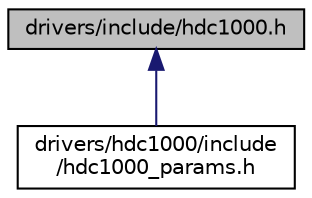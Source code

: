 digraph "drivers/include/hdc1000.h"
{
 // LATEX_PDF_SIZE
  edge [fontname="Helvetica",fontsize="10",labelfontname="Helvetica",labelfontsize="10"];
  node [fontname="Helvetica",fontsize="10",shape=record];
  Node1 [label="drivers/include/hdc1000.h",height=0.2,width=0.4,color="black", fillcolor="grey75", style="filled", fontcolor="black",tooltip="Interface definition for the HDC1000 sensor driver."];
  Node1 -> Node2 [dir="back",color="midnightblue",fontsize="10",style="solid",fontname="Helvetica"];
  Node2 [label="drivers/hdc1000/include\l/hdc1000_params.h",height=0.2,width=0.4,color="black", fillcolor="white", style="filled",URL="$hdc1000__params_8h.html",tooltip="Default configuration for HDC1000 devices."];
}
